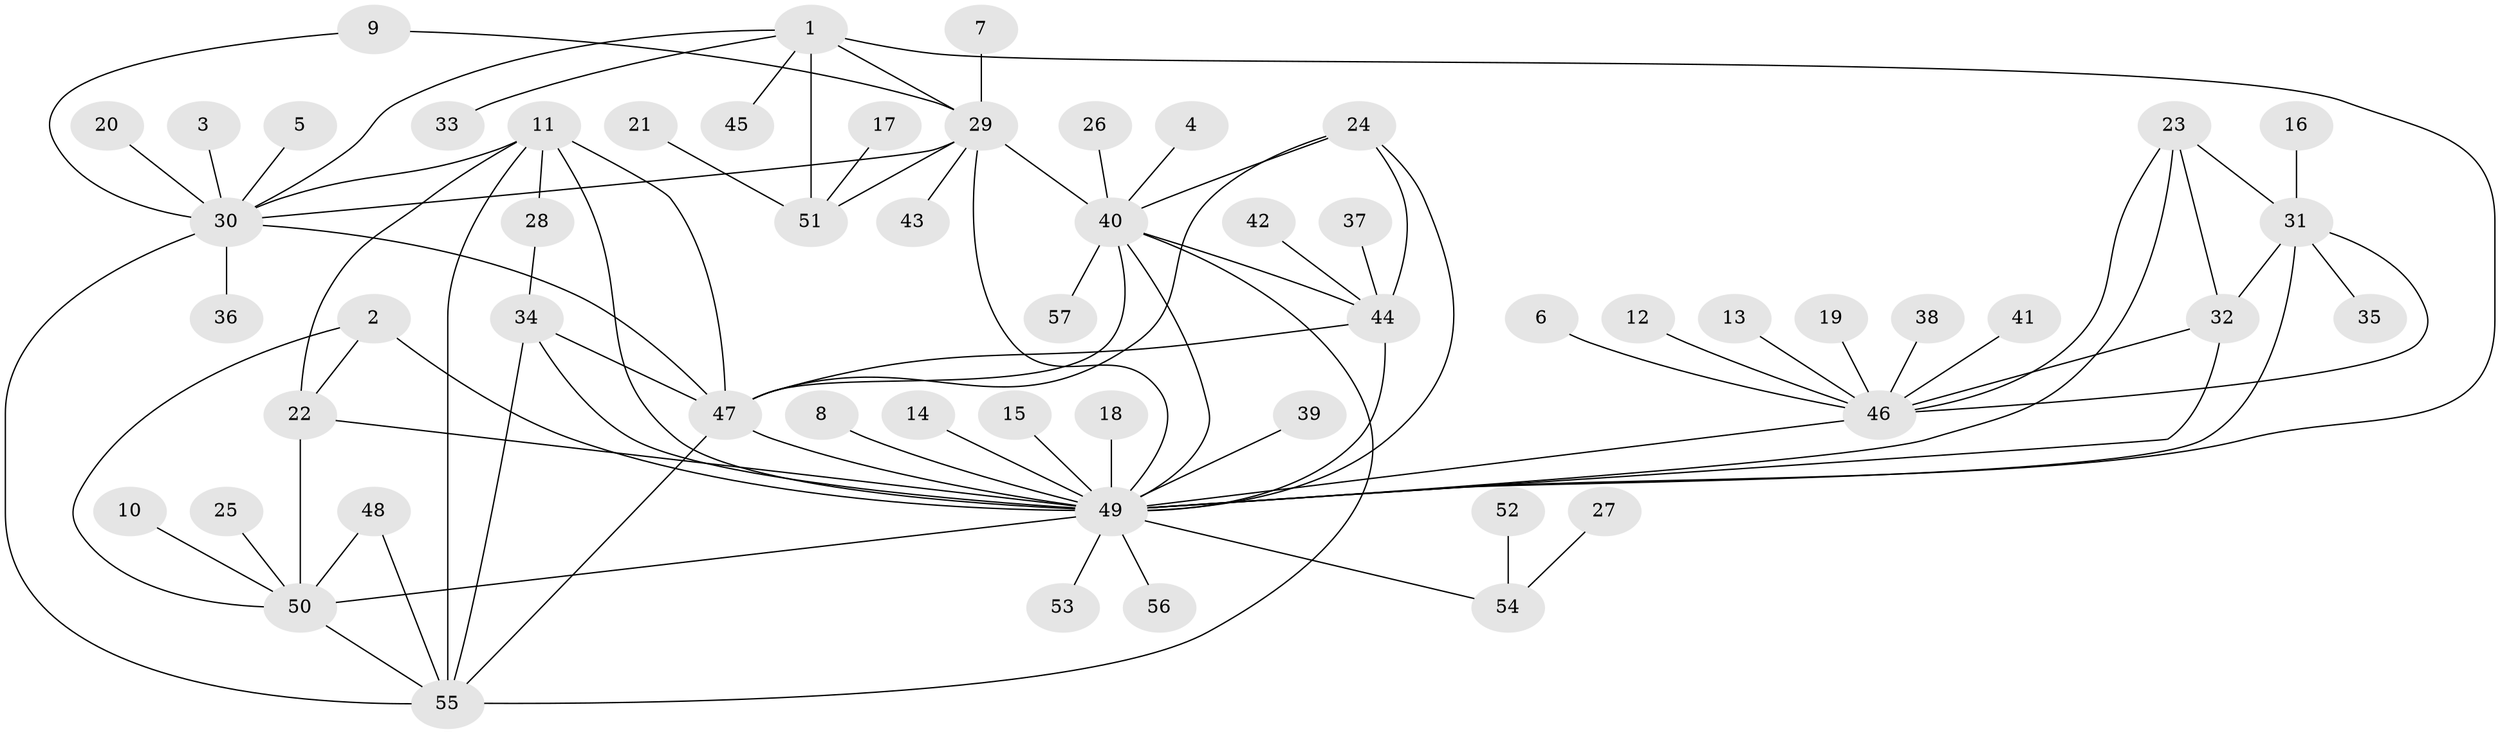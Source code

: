 // original degree distribution, {6: 0.03508771929824561, 5: 0.05263157894736842, 11: 0.017543859649122806, 8: 0.017543859649122806, 9: 0.043859649122807015, 13: 0.017543859649122806, 7: 0.017543859649122806, 15: 0.008771929824561403, 4: 0.02631578947368421, 10: 0.008771929824561403, 1: 0.6140350877192983, 2: 0.12280701754385964, 3: 0.017543859649122806}
// Generated by graph-tools (version 1.1) at 2025/26/03/09/25 03:26:48]
// undirected, 57 vertices, 88 edges
graph export_dot {
graph [start="1"]
  node [color=gray90,style=filled];
  1;
  2;
  3;
  4;
  5;
  6;
  7;
  8;
  9;
  10;
  11;
  12;
  13;
  14;
  15;
  16;
  17;
  18;
  19;
  20;
  21;
  22;
  23;
  24;
  25;
  26;
  27;
  28;
  29;
  30;
  31;
  32;
  33;
  34;
  35;
  36;
  37;
  38;
  39;
  40;
  41;
  42;
  43;
  44;
  45;
  46;
  47;
  48;
  49;
  50;
  51;
  52;
  53;
  54;
  55;
  56;
  57;
  1 -- 29 [weight=3.0];
  1 -- 30 [weight=1.0];
  1 -- 33 [weight=1.0];
  1 -- 45 [weight=1.0];
  1 -- 49 [weight=2.0];
  1 -- 51 [weight=3.0];
  2 -- 22 [weight=1.0];
  2 -- 49 [weight=1.0];
  2 -- 50 [weight=2.0];
  3 -- 30 [weight=1.0];
  4 -- 40 [weight=1.0];
  5 -- 30 [weight=1.0];
  6 -- 46 [weight=1.0];
  7 -- 29 [weight=1.0];
  8 -- 49 [weight=1.0];
  9 -- 29 [weight=1.0];
  9 -- 30 [weight=1.0];
  10 -- 50 [weight=1.0];
  11 -- 22 [weight=1.0];
  11 -- 28 [weight=1.0];
  11 -- 30 [weight=2.0];
  11 -- 47 [weight=2.0];
  11 -- 49 [weight=1.0];
  11 -- 55 [weight=2.0];
  12 -- 46 [weight=1.0];
  13 -- 46 [weight=1.0];
  14 -- 49 [weight=1.0];
  15 -- 49 [weight=1.0];
  16 -- 31 [weight=1.0];
  17 -- 51 [weight=1.0];
  18 -- 49 [weight=1.0];
  19 -- 46 [weight=1.0];
  20 -- 30 [weight=1.0];
  21 -- 51 [weight=1.0];
  22 -- 49 [weight=1.0];
  22 -- 50 [weight=2.0];
  23 -- 31 [weight=1.0];
  23 -- 32 [weight=1.0];
  23 -- 46 [weight=1.0];
  23 -- 49 [weight=1.0];
  24 -- 40 [weight=1.0];
  24 -- 44 [weight=1.0];
  24 -- 47 [weight=1.0];
  24 -- 49 [weight=1.0];
  25 -- 50 [weight=1.0];
  26 -- 40 [weight=1.0];
  27 -- 54 [weight=1.0];
  28 -- 34 [weight=1.0];
  29 -- 30 [weight=1.0];
  29 -- 40 [weight=1.0];
  29 -- 43 [weight=1.0];
  29 -- 49 [weight=1.0];
  29 -- 51 [weight=1.0];
  30 -- 36 [weight=1.0];
  30 -- 47 [weight=1.0];
  30 -- 55 [weight=1.0];
  31 -- 32 [weight=1.0];
  31 -- 35 [weight=1.0];
  31 -- 46 [weight=1.0];
  31 -- 49 [weight=1.0];
  32 -- 46 [weight=1.0];
  32 -- 49 [weight=1.0];
  34 -- 47 [weight=1.0];
  34 -- 49 [weight=2.0];
  34 -- 55 [weight=1.0];
  37 -- 44 [weight=1.0];
  38 -- 46 [weight=1.0];
  39 -- 49 [weight=1.0];
  40 -- 44 [weight=1.0];
  40 -- 47 [weight=1.0];
  40 -- 49 [weight=1.0];
  40 -- 55 [weight=1.0];
  40 -- 57 [weight=1.0];
  41 -- 46 [weight=1.0];
  42 -- 44 [weight=1.0];
  44 -- 47 [weight=1.0];
  44 -- 49 [weight=1.0];
  46 -- 49 [weight=1.0];
  47 -- 49 [weight=2.0];
  47 -- 55 [weight=1.0];
  48 -- 50 [weight=1.0];
  48 -- 55 [weight=1.0];
  49 -- 50 [weight=2.0];
  49 -- 53 [weight=1.0];
  49 -- 54 [weight=1.0];
  49 -- 56 [weight=1.0];
  50 -- 55 [weight=1.0];
  52 -- 54 [weight=1.0];
}
